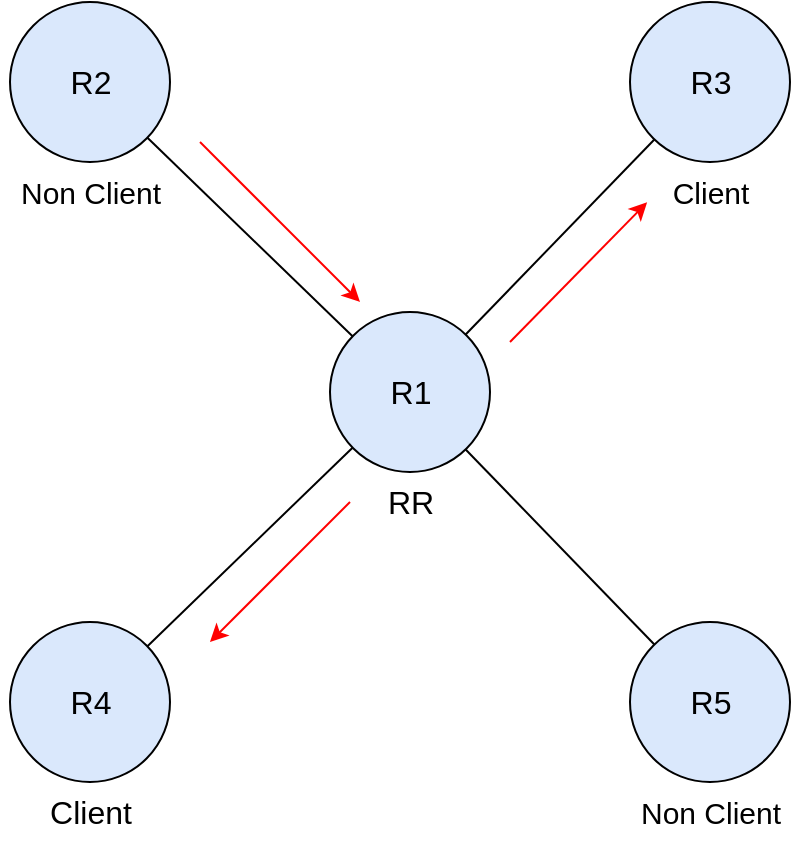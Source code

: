 <mxfile version="21.6.8" type="device">
  <diagram name="BGP Reflector" id="a-HiirzGduQwA_xrMCCj">
    <mxGraphModel dx="810" dy="469" grid="1" gridSize="10" guides="1" tooltips="1" connect="1" arrows="1" fold="1" page="1" pageScale="1" pageWidth="850" pageHeight="1100" math="0" shadow="0">
      <root>
        <mxCell id="0" />
        <mxCell id="1" parent="0" />
        <mxCell id="15gNZxm3QWIn-O88IvFo-1" value="" style="ellipse;whiteSpace=wrap;html=1;aspect=fixed;fillColor=#dae8fc;strokeColor=#000000;" vertex="1" parent="1">
          <mxGeometry x="380" y="375" width="80" height="80" as="geometry" />
        </mxCell>
        <mxCell id="15gNZxm3QWIn-O88IvFo-4" value="&lt;font color=&quot;#000000&quot; style=&quot;font-size: 16px;&quot;&gt;RR&lt;/font&gt;" style="text;html=1;align=center;verticalAlign=middle;resizable=0;points=[];autosize=1;strokeColor=none;fillColor=none;" vertex="1" parent="1">
          <mxGeometry x="395" y="455" width="50" height="30" as="geometry" />
        </mxCell>
        <mxCell id="15gNZxm3QWIn-O88IvFo-5" value="" style="ellipse;whiteSpace=wrap;html=1;aspect=fixed;fillColor=#dae8fc;strokeColor=#000000;" vertex="1" parent="1">
          <mxGeometry x="220" y="530" width="80" height="80" as="geometry" />
        </mxCell>
        <mxCell id="15gNZxm3QWIn-O88IvFo-6" value="" style="ellipse;whiteSpace=wrap;html=1;aspect=fixed;fillColor=#dae8fc;strokeColor=#000000;" vertex="1" parent="1">
          <mxGeometry x="220" y="220" width="80" height="80" as="geometry" />
        </mxCell>
        <mxCell id="15gNZxm3QWIn-O88IvFo-7" value="" style="ellipse;whiteSpace=wrap;html=1;aspect=fixed;fillColor=#dae8fc;strokeColor=#000000;" vertex="1" parent="1">
          <mxGeometry x="530" y="530" width="80" height="80" as="geometry" />
        </mxCell>
        <mxCell id="15gNZxm3QWIn-O88IvFo-8" value="" style="endArrow=none;html=1;rounded=0;" edge="1" parent="1" source="15gNZxm3QWIn-O88IvFo-5" target="15gNZxm3QWIn-O88IvFo-1">
          <mxGeometry width="50" height="50" relative="1" as="geometry">
            <mxPoint x="440" y="540" as="sourcePoint" />
            <mxPoint x="490" y="490" as="targetPoint" />
          </mxGeometry>
        </mxCell>
        <mxCell id="15gNZxm3QWIn-O88IvFo-9" value="" style="endArrow=none;html=1;rounded=0;" edge="1" parent="1" source="15gNZxm3QWIn-O88IvFo-1" target="15gNZxm3QWIn-O88IvFo-6">
          <mxGeometry width="50" height="50" relative="1" as="geometry">
            <mxPoint x="518.37" y="636.35" as="sourcePoint" />
            <mxPoint x="360.0" y="389.997" as="targetPoint" />
          </mxGeometry>
        </mxCell>
        <mxCell id="15gNZxm3QWIn-O88IvFo-10" value="" style="endArrow=none;html=1;rounded=0;" edge="1" parent="1" source="15gNZxm3QWIn-O88IvFo-1" target="15gNZxm3QWIn-O88IvFo-7">
          <mxGeometry width="50" height="50" relative="1" as="geometry">
            <mxPoint x="440" y="460" as="sourcePoint" />
            <mxPoint x="490" y="410" as="targetPoint" />
          </mxGeometry>
        </mxCell>
        <mxCell id="15gNZxm3QWIn-O88IvFo-11" value="" style="ellipse;whiteSpace=wrap;html=1;aspect=fixed;fillColor=#dae8fc;strokeColor=#000000;" vertex="1" parent="1">
          <mxGeometry x="530" y="220" width="80" height="80" as="geometry" />
        </mxCell>
        <mxCell id="15gNZxm3QWIn-O88IvFo-12" value="" style="endArrow=none;html=1;rounded=0;" edge="1" parent="1" source="15gNZxm3QWIn-O88IvFo-1" target="15gNZxm3QWIn-O88IvFo-11">
          <mxGeometry width="50" height="50" relative="1" as="geometry">
            <mxPoint x="440" y="460" as="sourcePoint" />
            <mxPoint x="490" y="410" as="targetPoint" />
          </mxGeometry>
        </mxCell>
        <mxCell id="15gNZxm3QWIn-O88IvFo-13" value="&lt;font color=&quot;#000000&quot; style=&quot;font-size: 15px;&quot;&gt;Non Client&lt;/font&gt;" style="text;html=1;align=center;verticalAlign=middle;resizable=0;points=[];autosize=1;strokeColor=none;fillColor=none;" vertex="1" parent="1">
          <mxGeometry x="215" y="300" width="90" height="30" as="geometry" />
        </mxCell>
        <mxCell id="15gNZxm3QWIn-O88IvFo-14" value="&lt;font color=&quot;#000000&quot; style=&quot;font-size: 15px;&quot;&gt;Non Client&lt;/font&gt;" style="text;html=1;align=center;verticalAlign=middle;resizable=0;points=[];autosize=1;strokeColor=none;fillColor=none;" vertex="1" parent="1">
          <mxGeometry x="525" y="610" width="90" height="30" as="geometry" />
        </mxCell>
        <mxCell id="15gNZxm3QWIn-O88IvFo-15" value="&lt;font color=&quot;#000000&quot; style=&quot;font-size: 16px;&quot;&gt;Client&lt;/font&gt;" style="text;html=1;align=center;verticalAlign=middle;resizable=0;points=[];autosize=1;strokeColor=none;fillColor=none;" vertex="1" parent="1">
          <mxGeometry x="230" y="610" width="60" height="30" as="geometry" />
        </mxCell>
        <mxCell id="15gNZxm3QWIn-O88IvFo-16" value="&lt;font color=&quot;#000000&quot; style=&quot;font-size: 15px;&quot;&gt;Client&lt;/font&gt;" style="text;html=1;align=center;verticalAlign=middle;resizable=0;points=[];autosize=1;strokeColor=none;fillColor=none;" vertex="1" parent="1">
          <mxGeometry x="540" y="300" width="60" height="30" as="geometry" />
        </mxCell>
        <mxCell id="15gNZxm3QWIn-O88IvFo-17" value="&lt;font color=&quot;#000000&quot; style=&quot;font-size: 16px;&quot;&gt;R1&lt;/font&gt;" style="text;html=1;align=center;verticalAlign=middle;resizable=0;points=[];autosize=1;strokeColor=none;fillColor=none;" vertex="1" parent="1">
          <mxGeometry x="400" y="400" width="40" height="30" as="geometry" />
        </mxCell>
        <mxCell id="15gNZxm3QWIn-O88IvFo-18" value="&lt;font color=&quot;#000000&quot; style=&quot;font-size: 16px;&quot;&gt;R2&lt;/font&gt;" style="text;html=1;align=center;verticalAlign=middle;resizable=0;points=[];autosize=1;strokeColor=none;fillColor=none;" vertex="1" parent="1">
          <mxGeometry x="240" y="245" width="40" height="30" as="geometry" />
        </mxCell>
        <mxCell id="15gNZxm3QWIn-O88IvFo-19" value="&lt;font color=&quot;#000000&quot; style=&quot;font-size: 16px;&quot;&gt;R3&lt;/font&gt;" style="text;html=1;align=center;verticalAlign=middle;resizable=0;points=[];autosize=1;strokeColor=none;fillColor=none;" vertex="1" parent="1">
          <mxGeometry x="550" y="245" width="40" height="30" as="geometry" />
        </mxCell>
        <mxCell id="15gNZxm3QWIn-O88IvFo-20" value="&lt;font color=&quot;#000000&quot; style=&quot;font-size: 16px;&quot;&gt;R5&lt;/font&gt;" style="text;html=1;align=center;verticalAlign=middle;resizable=0;points=[];autosize=1;strokeColor=none;fillColor=none;" vertex="1" parent="1">
          <mxGeometry x="550" y="555" width="40" height="30" as="geometry" />
        </mxCell>
        <mxCell id="15gNZxm3QWIn-O88IvFo-21" value="&lt;font color=&quot;#000000&quot; style=&quot;font-size: 16px;&quot;&gt;R4&lt;/font&gt;" style="text;html=1;align=center;verticalAlign=middle;resizable=0;points=[];autosize=1;strokeColor=none;fillColor=none;" vertex="1" parent="1">
          <mxGeometry x="240" y="555" width="40" height="30" as="geometry" />
        </mxCell>
        <mxCell id="15gNZxm3QWIn-O88IvFo-22" value="" style="endArrow=classic;html=1;rounded=0;strokeColor=#FF0000;" edge="1" parent="1">
          <mxGeometry width="50" height="50" relative="1" as="geometry">
            <mxPoint x="315" y="290" as="sourcePoint" />
            <mxPoint x="395" y="370" as="targetPoint" />
          </mxGeometry>
        </mxCell>
        <mxCell id="15gNZxm3QWIn-O88IvFo-23" value="" style="endArrow=classic;html=1;rounded=0;strokeColor=#FF0000;" edge="1" parent="1">
          <mxGeometry width="50" height="50" relative="1" as="geometry">
            <mxPoint x="390" y="470" as="sourcePoint" />
            <mxPoint x="320" y="540" as="targetPoint" />
          </mxGeometry>
        </mxCell>
        <mxCell id="15gNZxm3QWIn-O88IvFo-24" value="" style="endArrow=classic;html=1;rounded=0;strokeColor=#FF0000;entryX=-0.024;entryY=0.671;entryDx=0;entryDy=0;entryPerimeter=0;" edge="1" parent="1" target="15gNZxm3QWIn-O88IvFo-16">
          <mxGeometry width="50" height="50" relative="1" as="geometry">
            <mxPoint x="470" y="390" as="sourcePoint" />
            <mxPoint x="530" y="330" as="targetPoint" />
          </mxGeometry>
        </mxCell>
      </root>
    </mxGraphModel>
  </diagram>
</mxfile>
